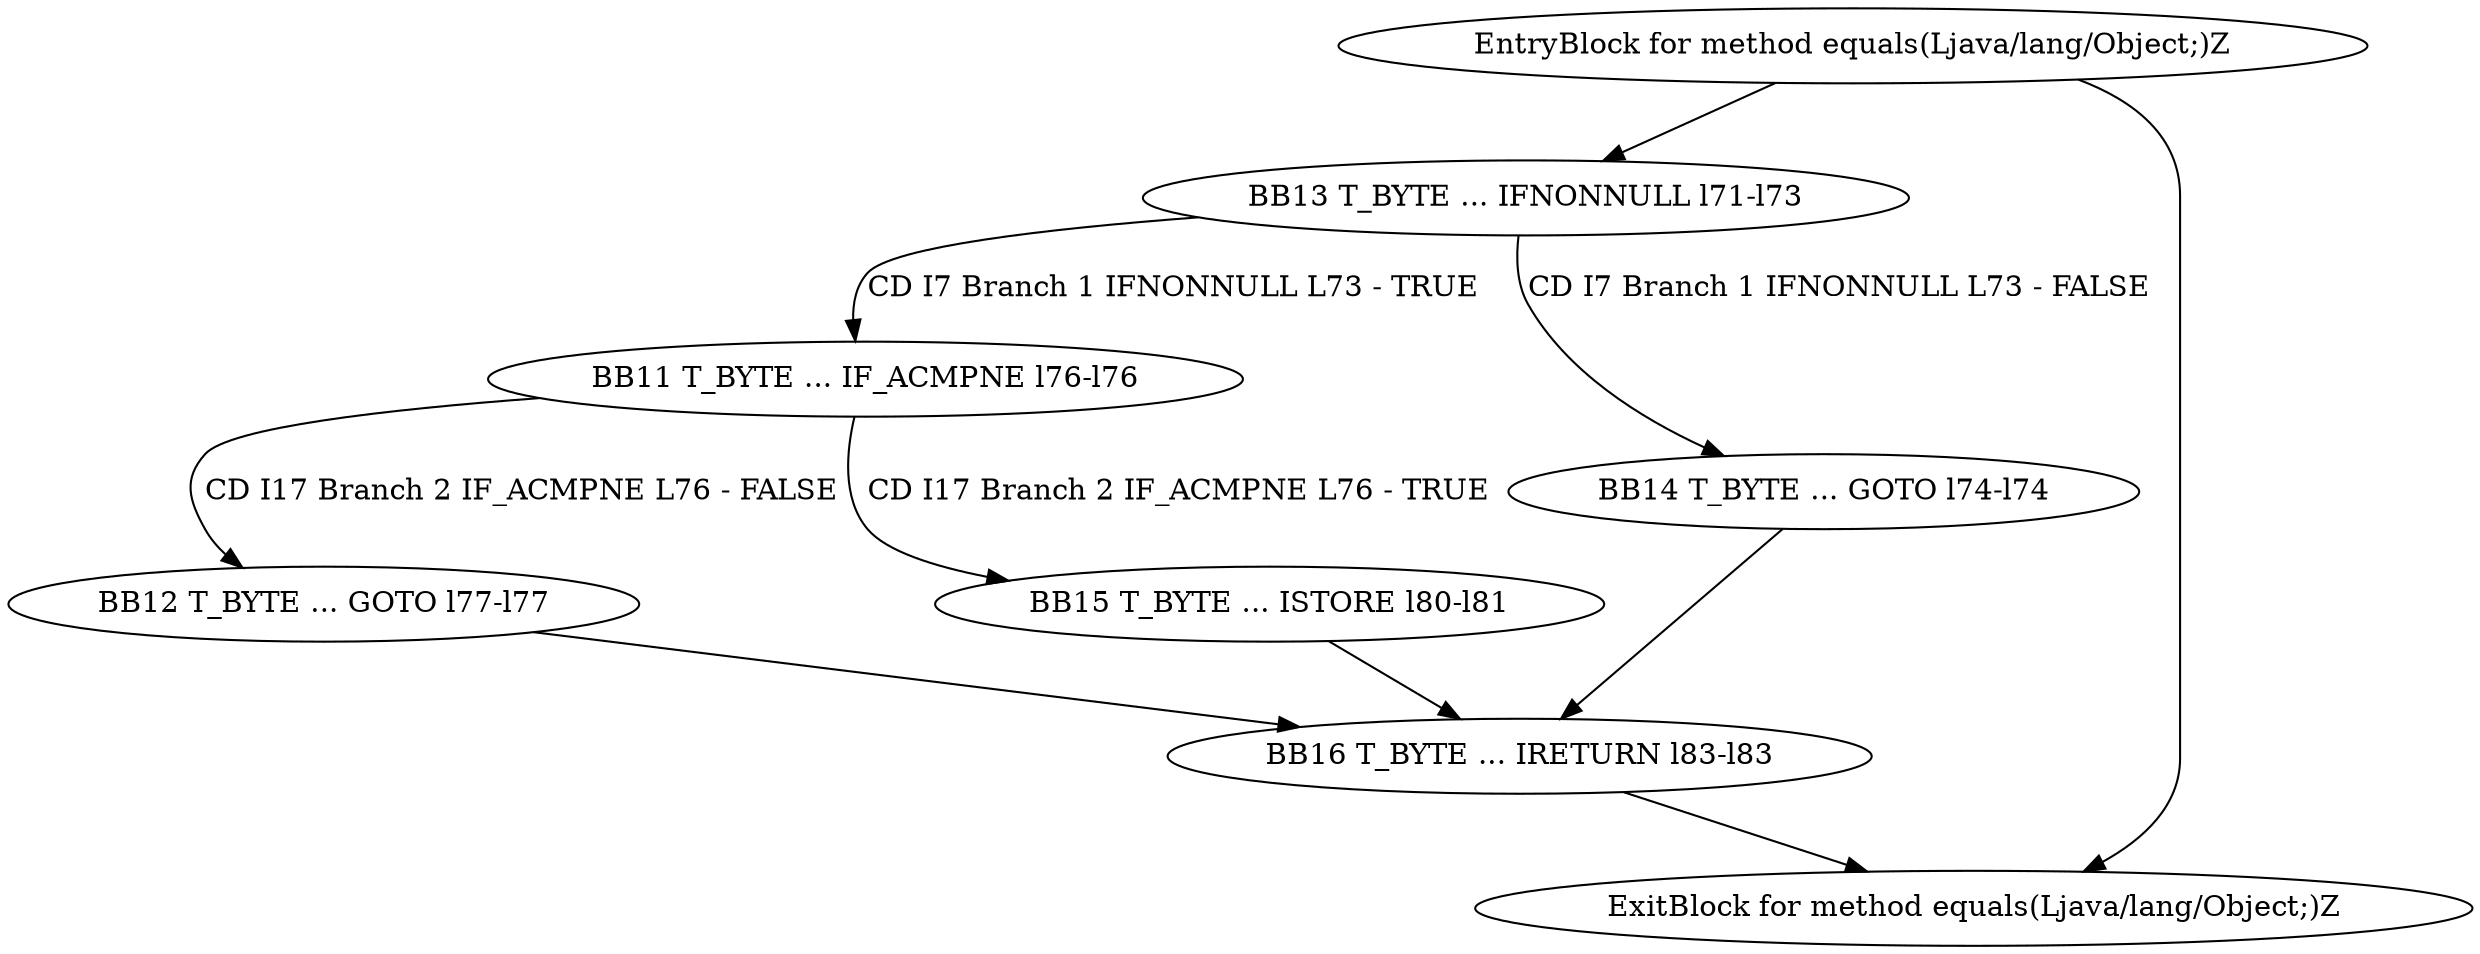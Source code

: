 digraph G {
  1 [ label="BB11 T_BYTE ... IF_ACMPNE l76-l76" ];
  2 [ label="BB12 T_BYTE ... GOTO l77-l77" ];
  3 [ label="BB13 T_BYTE ... IFNONNULL l71-l73" ];
  4 [ label="BB14 T_BYTE ... GOTO l74-l74" ];
  5 [ label="BB15 T_BYTE ... ISTORE l80-l81" ];
  6 [ label="BB16 T_BYTE ... IRETURN l83-l83" ];
  7 [ label="EntryBlock for method equals(Ljava/lang/Object;)Z" ];
  8 [ label="ExitBlock for method equals(Ljava/lang/Object;)Z" ];
  3 -> 1 [ label="CD I7 Branch 1 IFNONNULL L73 - TRUE" ];
  1 -> 2 [ label="CD I17 Branch 2 IF_ACMPNE L76 - FALSE" ];
  1 -> 5 [ label="CD I17 Branch 2 IF_ACMPNE L76 - TRUE" ];
  2 -> 6 [ label="" ];
  3 -> 4 [ label="CD I7 Branch 1 IFNONNULL L73 - FALSE" ];
  4 -> 6 [ label="" ];
  5 -> 6 [ label="" ];
  7 -> 8 [ label="" ];
  7 -> 3 [ label="" ];
  6 -> 8 [ label="" ];
}
